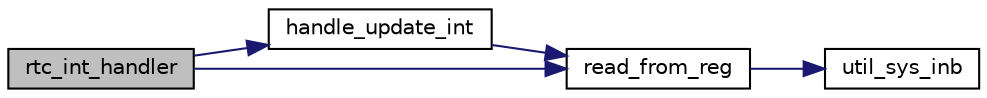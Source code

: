 digraph "rtc_int_handler"
{
 // LATEX_PDF_SIZE
  edge [fontname="Helvetica",fontsize="10",labelfontname="Helvetica",labelfontsize="10"];
  node [fontname="Helvetica",fontsize="10",shape=record];
  rankdir="LR";
  Node1 [label="rtc_int_handler",height=0.2,width=0.4,color="black", fillcolor="grey75", style="filled", fontcolor="black",tooltip="interrupt handler for the RTC"];
  Node1 -> Node2 [color="midnightblue",fontsize="10",style="solid"];
  Node2 [label="handle_update_int",height=0.2,width=0.4,color="black", fillcolor="white", style="filled",URL="$rtc_8c.html#a9f92f313c3714cb364715862d8737cd4",tooltip=" "];
  Node2 -> Node3 [color="midnightblue",fontsize="10",style="solid"];
  Node3 [label="read_from_reg",height=0.2,width=0.4,color="black", fillcolor="white", style="filled",URL="$group__rtc.html#ga401ff1a42d649d1b925b573f7032d94f",tooltip="reads the value present in the given RTC register"];
  Node3 -> Node4 [color="midnightblue",fontsize="10",style="solid"];
  Node4 [label="util_sys_inb",height=0.2,width=0.4,color="black", fillcolor="white", style="filled",URL="$group__utils.html#ga79a031a8611f5b2d6afa4158e92b0fb4",tooltip="Performs sys_inb on a temporary 32 bit variable and returns it in on an 8 bit format."];
  Node1 -> Node3 [color="midnightblue",fontsize="10",style="solid"];
}
